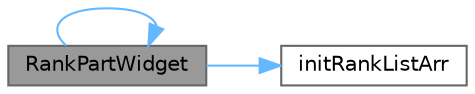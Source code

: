 digraph "RankPartWidget"
{
 // LATEX_PDF_SIZE
  bgcolor="transparent";
  edge [fontname=Helvetica,fontsize=10,labelfontname=Helvetica,labelfontsize=10];
  node [fontname=Helvetica,fontsize=10,shape=box,height=0.2,width=0.4];
  rankdir="LR";
  Node1 [id="Node000001",label="RankPartWidget",height=0.2,width=0.4,color="gray40", fillcolor="grey60", style="filled", fontcolor="black",tooltip="构造函数，初始化排行榜分区控件"];
  Node1 -> Node2 [id="edge1_Node000001_Node000002",color="steelblue1",style="solid",tooltip=" "];
  Node2 [id="Node000002",label="initRankListArr",height=0.2,width=0.4,color="grey40", fillcolor="white", style="filled",URL="$class_rank_part_widget.html#a272e325495c8a6172d09476eabc98972",tooltip="初始化排行榜单项数组"];
  Node1 -> Node1 [id="edge2_Node000001_Node000001",color="steelblue1",style="solid",tooltip=" "];
}
